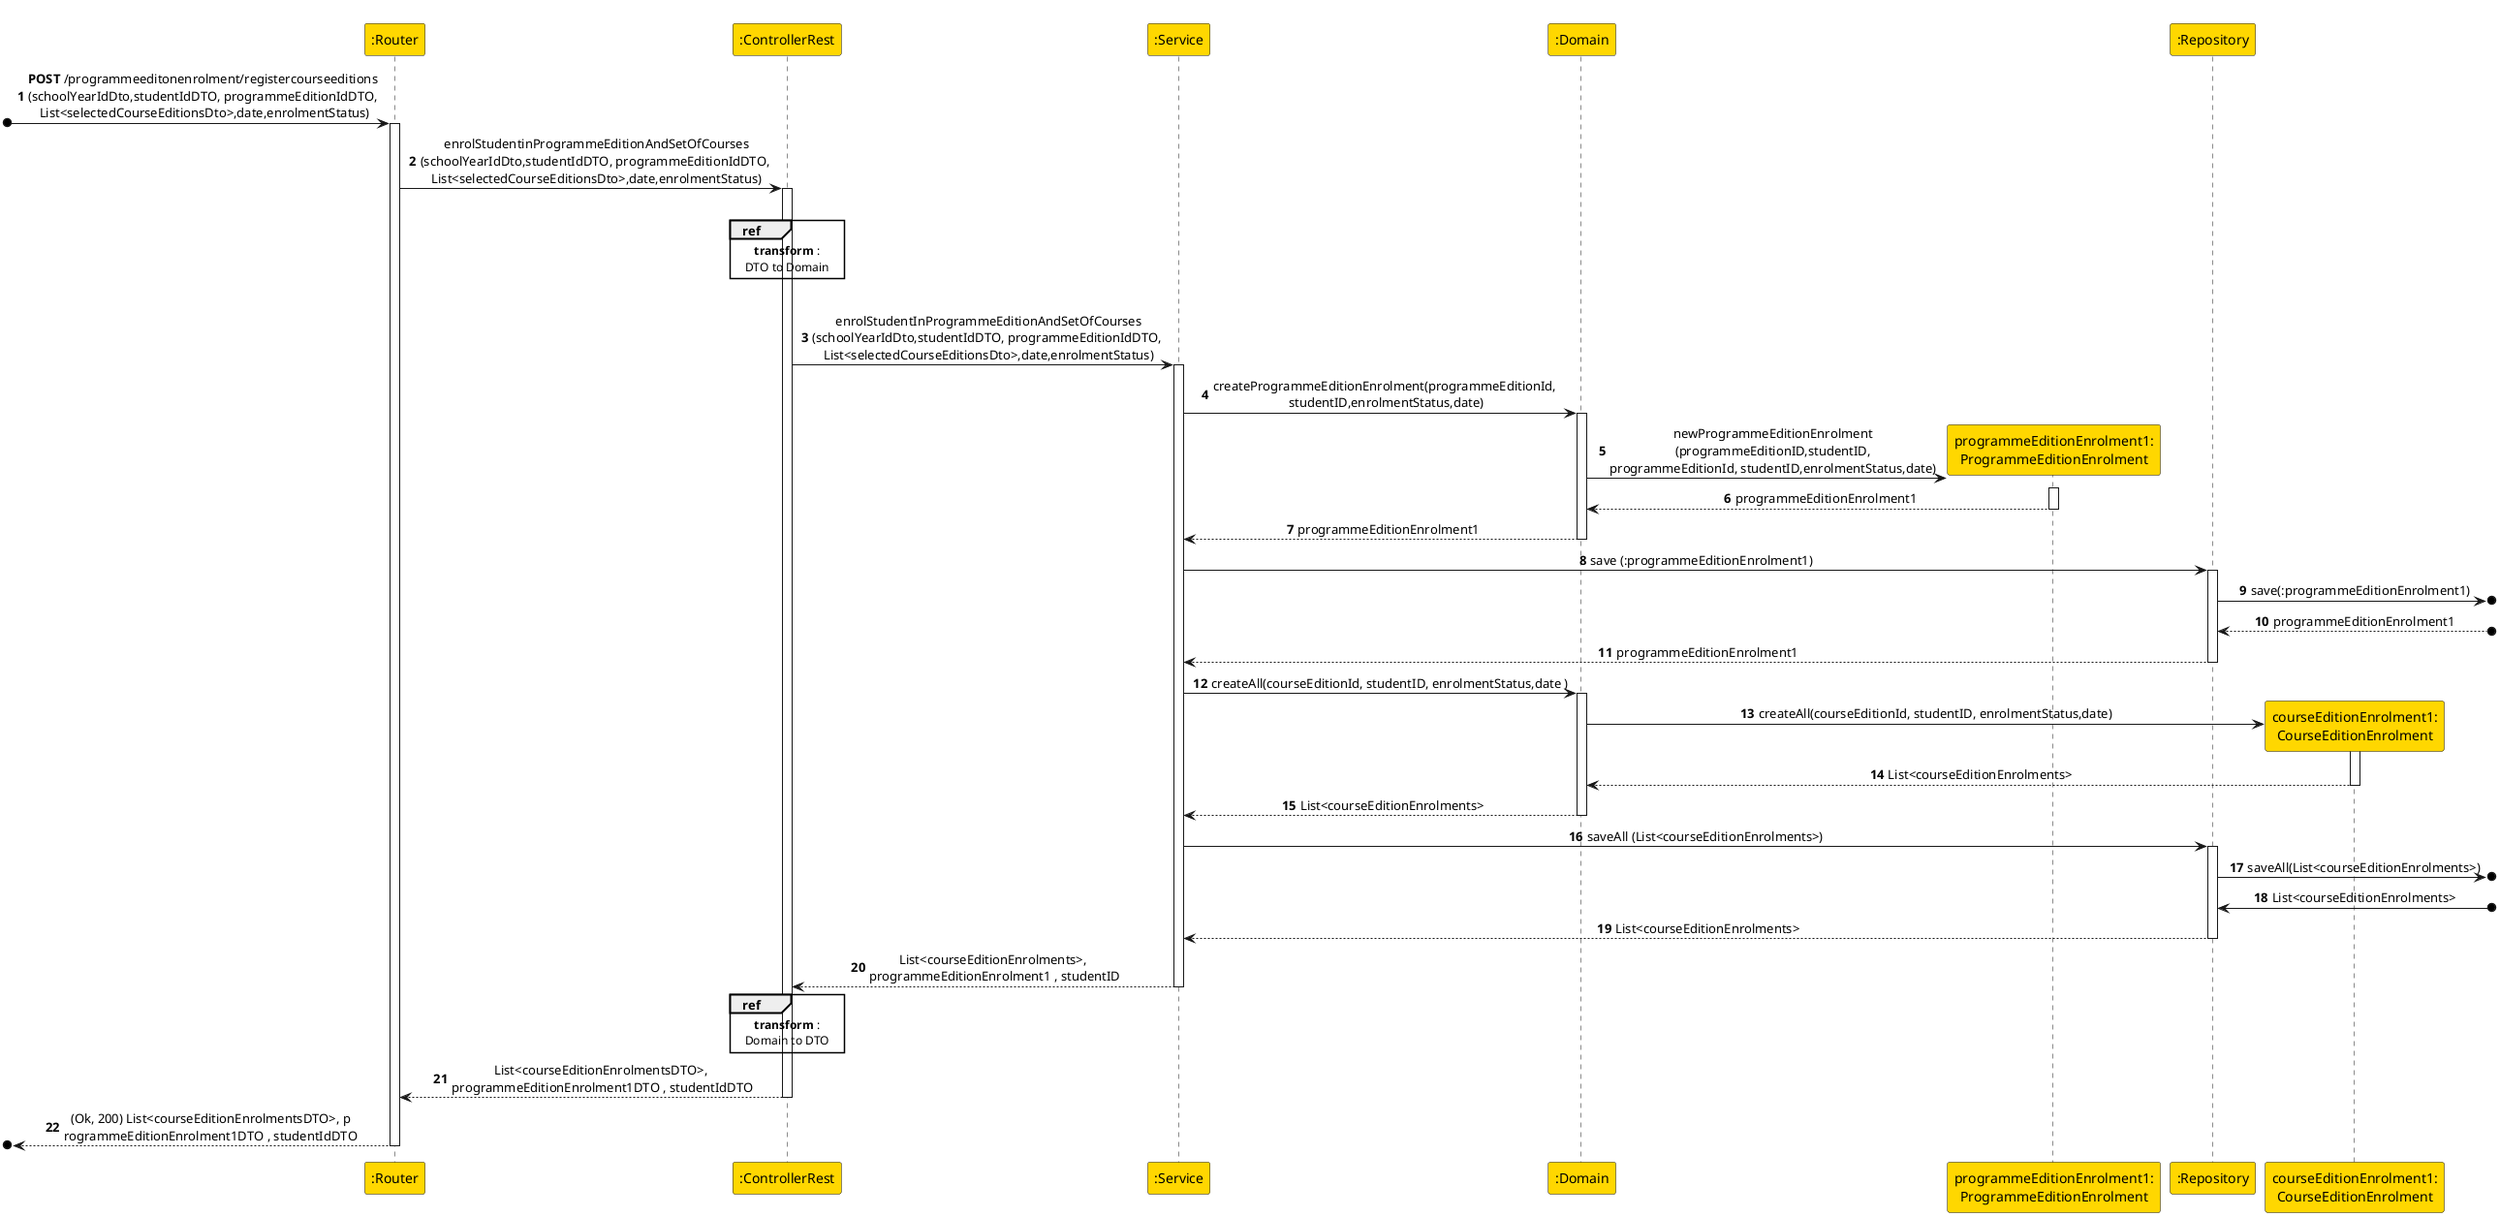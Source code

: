 @startuml
'https://plantuml.com/sequence-diagram

autonumber

participant ":Router" as r #gold
participant ":ControllerRest" as c #gold
participant ":Service" as s #gold
participant ":Domain" as d #gold
participant "programmeEditionEnrolment1:\nProgrammeEditionEnrolment" as PEE #gold
participant ":Repository" as rep #gold
participant "courseEditionEnrolment1:\nCourseEditionEnrolment" as CEE #gold
skinparam DefaultTextAlignment center


[o-> r++ : **POST** /programmeeditonenrolment/registercourseeditions \n(schoolYearIdDto,studentIdDTO, programmeEditionIdDTO, \nList<selectedCourseEditionsDto>,date,enrolmentStatus)
r->c++ : enrolStudentinProgrammeEditionAndSetOfCourses\n(schoolYearIdDto,studentIdDTO, programmeEditionIdDTO, \nList<selectedCourseEditionsDto>,date,enrolmentStatus)
|||
ref over c, c
**transform** :
DTO to Domain
end ref
|||
c-> s++ : enrolStudentInProgrammeEditionAndSetOfCourses\n(schoolYearIdDto,studentIdDTO, programmeEditionIdDTO, \nList<selectedCourseEditionsDto>,date,enrolmentStatus)

s->d ++: createProgrammeEditionEnrolment(programmeEditionId, \nstudentID,enrolmentStatus,date)
d -> PEE  ** : newProgrammeEditionEnrolment\n(programmeEditionID,studentID,\nprogrammeEditionId, studentID,enrolmentStatus,date)
activate PEE
PEE --> d-- : programmeEditionEnrolment1
d --> s-- : programmeEditionEnrolment1
s -> rep++: save (:programmeEditionEnrolment1)
rep ->o] : save(:programmeEditionEnrolment1)
rep <--o] : programmeEditionEnrolment1
rep --> s -- : programmeEditionEnrolment1

s->d ++: createAll(courseEditionId, studentID, enrolmentStatus,date )
d -> CEE  ** : createAll(courseEditionId, studentID, enrolmentStatus,date)
activate CEE
CEE --> d-- : List<courseEditionEnrolments>
d --> s-- : List<courseEditionEnrolments>
s -> rep++: saveAll (List<courseEditionEnrolments>)
rep ->o] : saveAll(List<courseEditionEnrolments>)
rep <-o] : List<courseEditionEnrolments>
rep --> s --: List<courseEditionEnrolments>
s --> c --: List<courseEditionEnrolments>, \nprogrammeEditionEnrolment1 , studentID

ref over c, c
**transform** :
Domain to DTO
end ref

c --> r-- : List<courseEditionEnrolmentsDTO>, \nprogrammeEditionEnrolment1DTO , studentIdDTO
[o<-- r --: (Ok, 200) List<courseEditionEnrolmentsDTO>, p\nrogrammeEditionEnrolment1DTO , studentIdDTO
@enduml